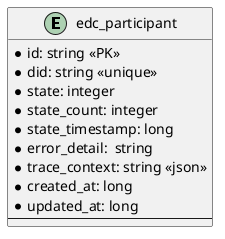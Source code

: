@startuml
entity edc_participant {
  * id: string <<PK>>
  * did: string <<unique>>
  * state: integer
  * state_count: integer
  * state_timestamp: long
  * error_detail:  string
  * trace_context: string <<json>>
  * created_at: long
  * updated_at: long
  --
}
@enduml
